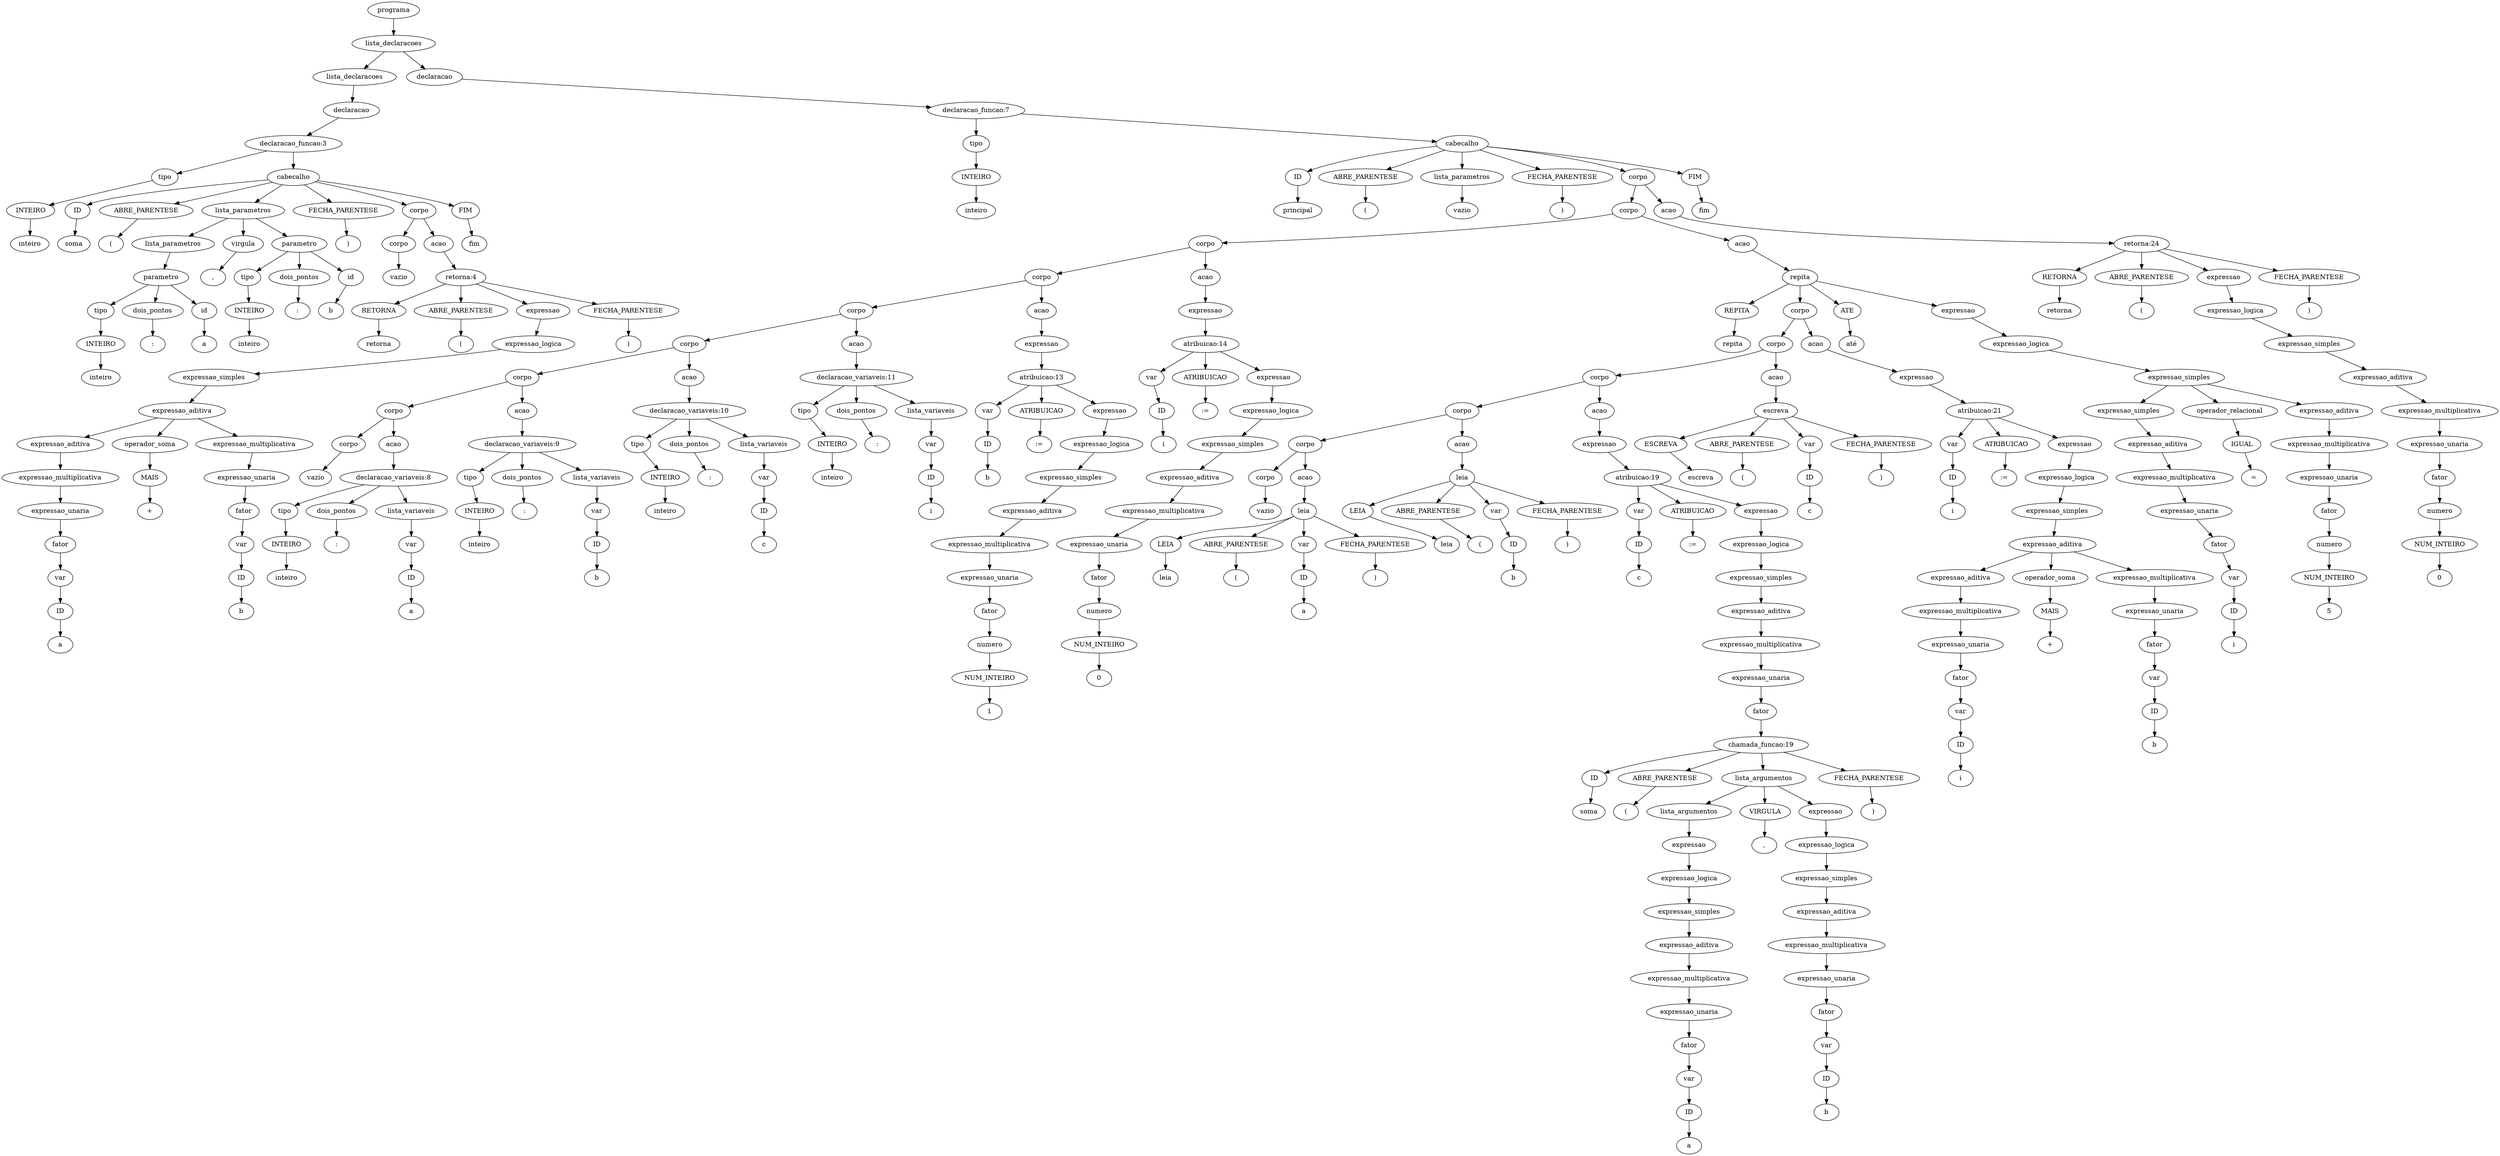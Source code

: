 digraph tree {
    "0x7fb8362558b0" [label="programa"];
    "0x7fb836256a60" [label="lista_declaracoes"];
    "0x7fb836255cd0" [label="lista_declaracoes"];
    "0x7fb8375918e0" [label="declaracao"];
    "0x7fb83685cd30" [label="declaracao_funcao:3"];
    "0x7fb8362559a0" [label="tipo"];
    "0x7fb8362559d0" [label="INTEIRO"];
    "0x7fb836255a90" [label="inteiro"];
    "0x7fb836255bb0" [label="cabecalho"];
    "0x7fb836293fa0" [label="ID"];
    "0x7fb8362933d0" [label="soma"];
    "0x7fb836293ca0" [label="ABRE_PARENTESE"];
    "0x7fb836293d30" [label="("];
    "0x7fb836255e50" [label="lista_parametros"];
    "0x7fb836255a30" [label="lista_parametros"];
    "0x7fb836255d60" [label="parametro"];
    "0x7fb8365e2970" [label="tipo"];
    "0x7fb8368d9400" [label="INTEIRO"];
    "0x7fb836255eb0" [label="inteiro"];
    "0x7fb836255dc0" [label="dois_pontos"];
    "0x7fb836255c40" [label=":"];
    "0x7fb836255ca0" [label="id"];
    "0x7fb836255ee0" [label="a"];
    "0x7fb836255fd0" [label="virgula"];
    "0x7fb836255b20" [label=","];
    "0x7fb836255c10" [label="parametro"];
    "0x7fb836255ac0" [label="tipo"];
    "0x7fb836255be0" [label="INTEIRO"];
    "0x7fb836255e20" [label="inteiro"];
    "0x7fb836255df0" [label="dois_pontos"];
    "0x7fb836255820" [label=":"];
    "0x7fb836255880" [label="id"];
    "0x7fb836255070" [label="b"];
    "0x7fb836293d90" [label="FECHA_PARENTESE"];
    "0x7fb836293460" [label=")"];
    "0x7fb836255190" [label="corpo"];
    "0x7fb836255a00" [label="corpo"];
    "0x7fb836255f40" [label="vazio"];
    "0x7fb836255160" [label="acao"];
    "0x7fb836293be0" [label="retorna:4"];
    "0x7fb836293b20" [label="RETORNA"];
    "0x7fb836293e80" [label="retorna"];
    "0x7fb836293eb0" [label="ABRE_PARENTESE"];
    "0x7fb836293f10" [label="("];
    "0x7fb8362938e0" [label="expressao"];
    "0x7fb836293880" [label="expressao_logica"];
    "0x7fb836293940" [label="expressao_simples"];
    "0x7fb836293c70" [label="expressao_aditiva"];
    "0x7fb836255250" [label="expressao_aditiva"];
    "0x7fb836293af0" [label="expressao_multiplicativa"];
    "0x7fb8362556a0" [label="expressao_unaria"];
    "0x7fb8362551f0" [label="fator"];
    "0x7fb836255b50" [label="var"];
    "0x7fb836255730" [label="ID"];
    "0x7fb836293a90" [label="a"];
    "0x7fb836293d00" [label="operador_soma"];
    "0x7fb836293a60" [label="MAIS"];
    "0x7fb836293b80" [label="+"];
    "0x7fb836293850" [label="expressao_multiplicativa"];
    "0x7fb836293b50" [label="expressao_unaria"];
    "0x7fb836293c10" [label="fator"];
    "0x7fb836293f70" [label="var"];
    "0x7fb836293a00" [label="ID"];
    "0x7fb8362937f0" [label="b"];
    "0x7fb836293d60" [label="FECHA_PARENTESE"];
    "0x7fb836293f40" [label=")"];
    "0x7fb8362934c0" [label="FIM"];
    "0x7fb8362934f0" [label="fim"];
    "0x7fb836255d30" [label="declaracao"];
    "0x7fb8362550d0" [label="declaracao_funcao:7"];
    "0x7fb836255f70" [label="tipo"];
    "0x7fb8362557f0" [label="INTEIRO"];
    "0x7fb8362555e0" [label="inteiro"];
    "0x7fb8362ce4c0" [label="cabecalho"];
    "0x7fb8362ced30" [label="ID"];
    "0x7fb8362cef10" [label="principal"];
    "0x7fb8362ce850" [label="ABRE_PARENTESE"];
    "0x7fb8362ce640" [label="("];
    "0x7fb8362939d0" [label="lista_parametros"];
    "0x7fb836293910" [label="vazio"];
    "0x7fb8362ce5b0" [label="FECHA_PARENTESE"];
    "0x7fb8362cef70" [label=")"];
    "0x7fb8362ce7c0" [label="corpo"];
    "0x7fb8362cea30" [label="corpo"];
    "0x7fb836256ee0" [label="corpo"];
    "0x7fb836262160" [label="corpo"];
    "0x7fb836262be0" [label="corpo"];
    "0x7fb8362622e0" [label="corpo"];
    "0x7fb8362627c0" [label="corpo"];
    "0x7fb8362932e0" [label="corpo"];
    "0x7fb8362935b0" [label="corpo"];
    "0x7fb836255700" [label="vazio"];
    "0x7fb836293100" [label="acao"];
    "0x7fb836293670" [label="declaracao_variaveis:8"];
    "0x7fb836293df0" [label="tipo"];
    "0x7fb8362931c0" [label="INTEIRO"];
    "0x7fb836293640" [label="inteiro"];
    "0x7fb836293760" [label="dois_pontos"];
    "0x7fb8362624f0" [label=":"];
    "0x7fb8362936d0" [label="lista_variaveis"];
    "0x7fb836293220" [label="var"];
    "0x7fb836293130" [label="ID"];
    "0x7fb8362625b0" [label="a"];
    "0x7fb836293520" [label="acao"];
    "0x7fb836262730" [label="declaracao_variaveis:9"];
    "0x7fb836293e20" [label="tipo"];
    "0x7fb8362932b0" [label="INTEIRO"];
    "0x7fb8362626d0" [label="inteiro"];
    "0x7fb836262850" [label="dois_pontos"];
    "0x7fb8362623a0" [label=":"];
    "0x7fb836262790" [label="lista_variaveis"];
    "0x7fb8362937c0" [label="var"];
    "0x7fb836293700" [label="ID"];
    "0x7fb836262700" [label="b"];
    "0x7fb8362629a0" [label="acao"];
    "0x7fb836262430" [label="declaracao_variaveis:10"];
    "0x7fb8362935e0" [label="tipo"];
    "0x7fb836293340" [label="INTEIRO"];
    "0x7fb836262400" [label="inteiro"];
    "0x7fb836262520" [label="dois_pontos"];
    "0x7fb836262d30" [label=":"];
    "0x7fb836262490" [label="lista_variaveis"];
    "0x7fb8362628b0" [label="var"];
    "0x7fb836262820" [label="ID"];
    "0x7fb836262df0" [label="c"];
    "0x7fb836262ee0" [label="acao"];
    "0x7fb836262f70" [label="declaracao_variaveis:11"];
    "0x7fb836262640" [label="tipo"];
    "0x7fb8362626a0" [label="INTEIRO"];
    "0x7fb836262f10" [label="inteiro"];
    "0x7fb836262c70" [label="dois_pontos"];
    "0x7fb836262190" [label=":"];
    "0x7fb836262fd0" [label="lista_variaveis"];
    "0x7fb836262580" [label="var"];
    "0x7fb8362624c0" [label="ID"];
    "0x7fb836262b20" [label="i"];
    "0x7fb836262b50" [label="acao"];
    "0x7fb836262dc0" [label="expressao"];
    "0x7fb836262910" [label="atribuicao:13"];
    "0x7fb836262940" [label="var"];
    "0x7fb836262610" [label="ID"];
    "0x7fb8362621f0" [label="b"];
    "0x7fb836262bb0" [label="ATRIBUICAO"];
    "0x7fb836262100" [label=":="];
    "0x7fb836262ac0" [label="expressao"];
    "0x7fb836262a60" [label="expressao_logica"];
    "0x7fb836262310" [label="expressao_simples"];
    "0x7fb8362620d0" [label="expressao_aditiva"];
    "0x7fb836262a30" [label="expressao_multiplicativa"];
    "0x7fb836262220" [label="expressao_unaria"];
    "0x7fb836262280" [label="fator"];
    "0x7fb836262cd0" [label="numero"];
    "0x7fb836262c40" [label="NUM_INTEIRO"];
    "0x7fb8362629d0" [label="1"];
    "0x7fb836256280" [label="acao"];
    "0x7fb836262f40" [label="expressao"];
    "0x7fb8362563d0" [label="atribuicao:14"];
    "0x7fb836262e80" [label="var"];
    "0x7fb8362628e0" [label="ID"];
    "0x7fb836262d60" [label="i"];
    "0x7fb836256460" [label="ATRIBUICAO"];
    "0x7fb836256fa0" [label=":="];
    "0x7fb8362563a0" [label="expressao"];
    "0x7fb836256340" [label="expressao_logica"];
    "0x7fb8362568b0" [label="expressao_simples"];
    "0x7fb836256a00" [label="expressao_aditiva"];
    "0x7fb836256b50" [label="expressao_multiplicativa"];
    "0x7fb836262e50" [label="expressao_unaria"];
    "0x7fb8362569d0" [label="fator"];
    "0x7fb836262370" [label="numero"];
    "0x7fb8362622b0" [label="NUM_INTEIRO"];
    "0x7fb836256af0" [label="0"];
    "0x7fb836256a90" [label="acao"];
    "0x7fb8362ce580" [label="repita"];
    "0x7fb8362cea60" [label="REPITA"];
    "0x7fb8362ce9d0" [label="repita"];
    "0x7fb8362cec40" [label="corpo"];
    "0x7fb836256850" [label="corpo"];
    "0x7fb836344970" [label="corpo"];
    "0x7fb836256d00" [label="corpo"];
    "0x7fb836256220" [label="corpo"];
    "0x7fb836262070" [label="corpo"];
    "0x7fb8362620a0" [label="vazio"];
    "0x7fb836256310" [label="acao"];
    "0x7fb836256880" [label="leia"];
    "0x7fb8362568e0" [label="LEIA"];
    "0x7fb836256b80" [label="leia"];
    "0x7fb836256be0" [label="ABRE_PARENTESE"];
    "0x7fb836256c10" [label="("];
    "0x7fb836256760" [label="var"];
    "0x7fb8362564c0" [label="ID"];
    "0x7fb8362561c0" [label="a"];
    "0x7fb836256c70" [label="FECHA_PARENTESE"];
    "0x7fb836256ac0" [label=")"];
    "0x7fb836256d90" [label="acao"];
    "0x7fb8362567f0" [label="leia"];
    "0x7fb836256190" [label="LEIA"];
    "0x7fb836256df0" [label="leia"];
    "0x7fb836256e20" [label="ABRE_PARENTESE"];
    "0x7fb836256e80" [label="("];
    "0x7fb836262d00" [label="var"];
    "0x7fb836262af0" [label="ID"];
    "0x7fb836256ca0" [label="b"];
    "0x7fb836256cd0" [label="FECHA_PARENTESE"];
    "0x7fb836256eb0" [label=")"];
    "0x7fb8362566a0" [label="acao"];
    "0x7fb8362560a0" [label="expressao"];
    "0x7fb8363442b0" [label="atribuicao:19"];
    "0x7fb8362567c0" [label="var"];
    "0x7fb836256430" [label="ID"];
    "0x7fb836256f10" [label="c"];
    "0x7fb836344d30" [label="ATRIBUICAO"];
    "0x7fb836309af0" [label=":="];
    "0x7fb836256130" [label="expressao"];
    "0x7fb836344d00" [label="expressao_logica"];
    "0x7fb8363443d0" [label="expressao_simples"];
    "0x7fb836256940" [label="expressao_aditiva"];
    "0x7fb836344370" [label="expressao_multiplicativa"];
    "0x7fb836256550" [label="expressao_unaria"];
    "0x7fb836256d60" [label="fator"];
    "0x7fb836256640" [label="chamada_funcao:19"];
    "0x7fb836256490" [label="ID"];
    "0x7fb836344be0" [label="soma"];
    "0x7fb836344bb0" [label="ABRE_PARENTESE"];
    "0x7fb836344eb0" [label="("];
    "0x7fb836344430" [label="lista_argumentos"];
    "0x7fb8363441c0" [label="lista_argumentos"];
    "0x7fb8363443a0" [label="expressao"];
    "0x7fb836344460" [label="expressao_logica"];
    "0x7fb836256670" [label="expressao_simples"];
    "0x7fb8362565e0" [label="expressao_aditiva"];
    "0x7fb836256730" [label="expressao_multiplicativa"];
    "0x7fb836256f70" [label="expressao_unaria"];
    "0x7fb8362565b0" [label="fator"];
    "0x7fb836256100" [label="var"];
    "0x7fb836256040" [label="ID"];
    "0x7fb8362566d0" [label="a"];
    "0x7fb836344fa0" [label="VIRGULA"];
    "0x7fb836344dc0" [label=","];
    "0x7fb8363440d0" [label="expressao"];
    "0x7fb836344df0" [label="expressao_logica"];
    "0x7fb8363445b0" [label="expressao_simples"];
    "0x7fb8363448e0" [label="expressao_aditiva"];
    "0x7fb836344790" [label="expressao_multiplicativa"];
    "0x7fb836344b80" [label="expressao_unaria"];
    "0x7fb836344640" [label="fator"];
    "0x7fb836344af0" [label="var"];
    "0x7fb8363449d0" [label="ID"];
    "0x7fb8363440a0" [label="b"];
    "0x7fb8363446d0" [label="FECHA_PARENTESE"];
    "0x7fb836344850" [label=")"];
    "0x7fb8363442e0" [label="acao"];
    "0x7fb836309fd0" [label="escreva"];
    "0x7fb836309070" [label="ESCREVA"];
    "0x7fb836309b50" [label="escreva"];
    "0x7fb8363090a0" [label="ABRE_PARENTESE"];
    "0x7fb836309f40" [label="("];
    "0x7fb8362562b0" [label="var"];
    "0x7fb836256070" [label="ID"];
    "0x7fb836256250" [label="c"];
    "0x7fb836309e80" [label="FECHA_PARENTESE"];
    "0x7fb836309f10" [label=")"];
    "0x7fb836309d00" [label="acao"];
    "0x7fb836309ac0" [label="expressao"];
    "0x7fb8363094f0" [label="atribuicao:21"];
    "0x7fb8363444c0" [label="var"];
    "0x7fb836344a00" [label="ID"];
    "0x7fb8363092e0" [label="i"];
    "0x7fb8363094c0" [label="ATRIBUICAO"];
    "0x7fb8362ce310" [label=":="];
    "0x7fb8362ce2b0" [label="expressao"];
    "0x7fb8363097c0" [label="expressao_logica"];
    "0x7fb836309820" [label="expressao_simples"];
    "0x7fb8363096d0" [label="expressao_aditiva"];
    "0x7fb8363091f0" [label="expressao_aditiva"];
    "0x7fb836309280" [label="expressao_multiplicativa"];
    "0x7fb836309be0" [label="expressao_unaria"];
    "0x7fb836309310" [label="fator"];
    "0x7fb836309910" [label="var"];
    "0x7fb836309a30" [label="ID"];
    "0x7fb836309430" [label="i"];
    "0x7fb836309700" [label="operador_soma"];
    "0x7fb8363099a0" [label="MAIS"];
    "0x7fb836309580" [label="+"];
    "0x7fb8362ce280" [label="expressao_multiplicativa"];
    "0x7fb836309df0" [label="expressao_unaria"];
    "0x7fb8363098e0" [label="fator"];
    "0x7fb8363092b0" [label="var"];
    "0x7fb836309c70" [label="ID"];
    "0x7fb8362ce220" [label="b"];
    "0x7fb8362ceac0" [label="ATE"];
    "0x7fb8362ce910" [label="até"];
    "0x7fb8362ce520" [label="expressao"];
    "0x7fb8362cedc0" [label="expressao_logica"];
    "0x7fb8362ce400" [label="expressao_simples"];
    "0x7fb8362ced00" [label="expressao_simples"];
    "0x7fb8362ce370" [label="expressao_aditiva"];
    "0x7fb836309790" [label="expressao_multiplicativa"];
    "0x7fb8362cec70" [label="expressao_unaria"];
    "0x7fb8362ce0d0" [label="fator"];
    "0x7fb836344160" [label="var"];
    "0x7fb8363447c0" [label="ID"];
    "0x7fb836309d60" [label="i"];
    "0x7fb8362ced60" [label="operador_relacional"];
    "0x7fb8362ce610" [label="IGUAL"];
    "0x7fb8362ce730" [label="="];
    "0x7fb8362ce4f0" [label="expressao_aditiva"];
    "0x7fb8362ce2e0" [label="expressao_multiplicativa"];
    "0x7fb8362ce790" [label="expressao_unaria"];
    "0x7fb8362ce6a0" [label="fator"];
    "0x7fb8362cecd0" [label="numero"];
    "0x7fb8362ceb20" [label="NUM_INTEIRO"];
    "0x7fb8362ce490" [label="5"];
    "0x7fb8362ce940" [label="acao"];
    "0x7fb8362ce100" [label="retorna:24"];
    "0x7fb8362ce820" [label="RETORNA"];
    "0x7fb8362ce9a0" [label="retorna"];
    "0x7fb8362cedf0" [label="ABRE_PARENTESE"];
    "0x7fb8362cee50" [label="("];
    "0x7fb8362ce0a0" [label="expressao"];
    "0x7fb8362ce070" [label="expressao_logica"];
    "0x7fb8362cebb0" [label="expressao_simples"];
    "0x7fb8362cef40" [label="expressao_aditiva"];
    "0x7fb8362ceb50" [label="expressao_multiplicativa"];
    "0x7fb8362ce6d0" [label="expressao_unaria"];
    "0x7fb8362ce1f0" [label="fator"];
    "0x7fb836256520" [label="numero"];
    "0x7fb836256970" [label="NUM_INTEIRO"];
    "0x7fb8362ceaf0" [label="0"];
    "0x7fb8362cee80" [label="FECHA_PARENTESE"];
    "0x7fb8362ceee0" [label=")"];
    "0x7fb8362cefd0" [label="FIM"];
    "0x7fb83625e430" [label="fim"];
    "0x7fb8362558b0" -> "0x7fb836256a60";
    "0x7fb836256a60" -> "0x7fb836255cd0";
    "0x7fb836256a60" -> "0x7fb836255d30";
    "0x7fb836255cd0" -> "0x7fb8375918e0";
    "0x7fb8375918e0" -> "0x7fb83685cd30";
    "0x7fb83685cd30" -> "0x7fb8362559a0";
    "0x7fb83685cd30" -> "0x7fb836255bb0";
    "0x7fb8362559a0" -> "0x7fb8362559d0";
    "0x7fb8362559d0" -> "0x7fb836255a90";
    "0x7fb836255bb0" -> "0x7fb836293fa0";
    "0x7fb836255bb0" -> "0x7fb836293ca0";
    "0x7fb836255bb0" -> "0x7fb836255e50";
    "0x7fb836255bb0" -> "0x7fb836293d90";
    "0x7fb836255bb0" -> "0x7fb836255190";
    "0x7fb836255bb0" -> "0x7fb8362934c0";
    "0x7fb836293fa0" -> "0x7fb8362933d0";
    "0x7fb836293ca0" -> "0x7fb836293d30";
    "0x7fb836255e50" -> "0x7fb836255a30";
    "0x7fb836255e50" -> "0x7fb836255fd0";
    "0x7fb836255e50" -> "0x7fb836255c10";
    "0x7fb836255a30" -> "0x7fb836255d60";
    "0x7fb836255d60" -> "0x7fb8365e2970";
    "0x7fb836255d60" -> "0x7fb836255dc0";
    "0x7fb836255d60" -> "0x7fb836255ca0";
    "0x7fb8365e2970" -> "0x7fb8368d9400";
    "0x7fb8368d9400" -> "0x7fb836255eb0";
    "0x7fb836255dc0" -> "0x7fb836255c40";
    "0x7fb836255ca0" -> "0x7fb836255ee0";
    "0x7fb836255fd0" -> "0x7fb836255b20";
    "0x7fb836255c10" -> "0x7fb836255ac0";
    "0x7fb836255c10" -> "0x7fb836255df0";
    "0x7fb836255c10" -> "0x7fb836255880";
    "0x7fb836255ac0" -> "0x7fb836255be0";
    "0x7fb836255be0" -> "0x7fb836255e20";
    "0x7fb836255df0" -> "0x7fb836255820";
    "0x7fb836255880" -> "0x7fb836255070";
    "0x7fb836293d90" -> "0x7fb836293460";
    "0x7fb836255190" -> "0x7fb836255a00";
    "0x7fb836255190" -> "0x7fb836255160";
    "0x7fb836255a00" -> "0x7fb836255f40";
    "0x7fb836255160" -> "0x7fb836293be0";
    "0x7fb836293be0" -> "0x7fb836293b20";
    "0x7fb836293be0" -> "0x7fb836293eb0";
    "0x7fb836293be0" -> "0x7fb8362938e0";
    "0x7fb836293be0" -> "0x7fb836293d60";
    "0x7fb836293b20" -> "0x7fb836293e80";
    "0x7fb836293eb0" -> "0x7fb836293f10";
    "0x7fb8362938e0" -> "0x7fb836293880";
    "0x7fb836293880" -> "0x7fb836293940";
    "0x7fb836293940" -> "0x7fb836293c70";
    "0x7fb836293c70" -> "0x7fb836255250";
    "0x7fb836293c70" -> "0x7fb836293d00";
    "0x7fb836293c70" -> "0x7fb836293850";
    "0x7fb836255250" -> "0x7fb836293af0";
    "0x7fb836293af0" -> "0x7fb8362556a0";
    "0x7fb8362556a0" -> "0x7fb8362551f0";
    "0x7fb8362551f0" -> "0x7fb836255b50";
    "0x7fb836255b50" -> "0x7fb836255730";
    "0x7fb836255730" -> "0x7fb836293a90";
    "0x7fb836293d00" -> "0x7fb836293a60";
    "0x7fb836293a60" -> "0x7fb836293b80";
    "0x7fb836293850" -> "0x7fb836293b50";
    "0x7fb836293b50" -> "0x7fb836293c10";
    "0x7fb836293c10" -> "0x7fb836293f70";
    "0x7fb836293f70" -> "0x7fb836293a00";
    "0x7fb836293a00" -> "0x7fb8362937f0";
    "0x7fb836293d60" -> "0x7fb836293f40";
    "0x7fb8362934c0" -> "0x7fb8362934f0";
    "0x7fb836255d30" -> "0x7fb8362550d0";
    "0x7fb8362550d0" -> "0x7fb836255f70";
    "0x7fb8362550d0" -> "0x7fb8362ce4c0";
    "0x7fb836255f70" -> "0x7fb8362557f0";
    "0x7fb8362557f0" -> "0x7fb8362555e0";
    "0x7fb8362ce4c0" -> "0x7fb8362ced30";
    "0x7fb8362ce4c0" -> "0x7fb8362ce850";
    "0x7fb8362ce4c0" -> "0x7fb8362939d0";
    "0x7fb8362ce4c0" -> "0x7fb8362ce5b0";
    "0x7fb8362ce4c0" -> "0x7fb8362ce7c0";
    "0x7fb8362ce4c0" -> "0x7fb8362cefd0";
    "0x7fb8362ced30" -> "0x7fb8362cef10";
    "0x7fb8362ce850" -> "0x7fb8362ce640";
    "0x7fb8362939d0" -> "0x7fb836293910";
    "0x7fb8362ce5b0" -> "0x7fb8362cef70";
    "0x7fb8362ce7c0" -> "0x7fb8362cea30";
    "0x7fb8362ce7c0" -> "0x7fb8362ce940";
    "0x7fb8362cea30" -> "0x7fb836256ee0";
    "0x7fb8362cea30" -> "0x7fb836256a90";
    "0x7fb836256ee0" -> "0x7fb836262160";
    "0x7fb836256ee0" -> "0x7fb836256280";
    "0x7fb836262160" -> "0x7fb836262be0";
    "0x7fb836262160" -> "0x7fb836262b50";
    "0x7fb836262be0" -> "0x7fb8362622e0";
    "0x7fb836262be0" -> "0x7fb836262ee0";
    "0x7fb8362622e0" -> "0x7fb8362627c0";
    "0x7fb8362622e0" -> "0x7fb8362629a0";
    "0x7fb8362627c0" -> "0x7fb8362932e0";
    "0x7fb8362627c0" -> "0x7fb836293520";
    "0x7fb8362932e0" -> "0x7fb8362935b0";
    "0x7fb8362932e0" -> "0x7fb836293100";
    "0x7fb8362935b0" -> "0x7fb836255700";
    "0x7fb836293100" -> "0x7fb836293670";
    "0x7fb836293670" -> "0x7fb836293df0";
    "0x7fb836293670" -> "0x7fb836293760";
    "0x7fb836293670" -> "0x7fb8362936d0";
    "0x7fb836293df0" -> "0x7fb8362931c0";
    "0x7fb8362931c0" -> "0x7fb836293640";
    "0x7fb836293760" -> "0x7fb8362624f0";
    "0x7fb8362936d0" -> "0x7fb836293220";
    "0x7fb836293220" -> "0x7fb836293130";
    "0x7fb836293130" -> "0x7fb8362625b0";
    "0x7fb836293520" -> "0x7fb836262730";
    "0x7fb836262730" -> "0x7fb836293e20";
    "0x7fb836262730" -> "0x7fb836262850";
    "0x7fb836262730" -> "0x7fb836262790";
    "0x7fb836293e20" -> "0x7fb8362932b0";
    "0x7fb8362932b0" -> "0x7fb8362626d0";
    "0x7fb836262850" -> "0x7fb8362623a0";
    "0x7fb836262790" -> "0x7fb8362937c0";
    "0x7fb8362937c0" -> "0x7fb836293700";
    "0x7fb836293700" -> "0x7fb836262700";
    "0x7fb8362629a0" -> "0x7fb836262430";
    "0x7fb836262430" -> "0x7fb8362935e0";
    "0x7fb836262430" -> "0x7fb836262520";
    "0x7fb836262430" -> "0x7fb836262490";
    "0x7fb8362935e0" -> "0x7fb836293340";
    "0x7fb836293340" -> "0x7fb836262400";
    "0x7fb836262520" -> "0x7fb836262d30";
    "0x7fb836262490" -> "0x7fb8362628b0";
    "0x7fb8362628b0" -> "0x7fb836262820";
    "0x7fb836262820" -> "0x7fb836262df0";
    "0x7fb836262ee0" -> "0x7fb836262f70";
    "0x7fb836262f70" -> "0x7fb836262640";
    "0x7fb836262f70" -> "0x7fb836262c70";
    "0x7fb836262f70" -> "0x7fb836262fd0";
    "0x7fb836262640" -> "0x7fb8362626a0";
    "0x7fb8362626a0" -> "0x7fb836262f10";
    "0x7fb836262c70" -> "0x7fb836262190";
    "0x7fb836262fd0" -> "0x7fb836262580";
    "0x7fb836262580" -> "0x7fb8362624c0";
    "0x7fb8362624c0" -> "0x7fb836262b20";
    "0x7fb836262b50" -> "0x7fb836262dc0";
    "0x7fb836262dc0" -> "0x7fb836262910";
    "0x7fb836262910" -> "0x7fb836262940";
    "0x7fb836262910" -> "0x7fb836262bb0";
    "0x7fb836262910" -> "0x7fb836262ac0";
    "0x7fb836262940" -> "0x7fb836262610";
    "0x7fb836262610" -> "0x7fb8362621f0";
    "0x7fb836262bb0" -> "0x7fb836262100";
    "0x7fb836262ac0" -> "0x7fb836262a60";
    "0x7fb836262a60" -> "0x7fb836262310";
    "0x7fb836262310" -> "0x7fb8362620d0";
    "0x7fb8362620d0" -> "0x7fb836262a30";
    "0x7fb836262a30" -> "0x7fb836262220";
    "0x7fb836262220" -> "0x7fb836262280";
    "0x7fb836262280" -> "0x7fb836262cd0";
    "0x7fb836262cd0" -> "0x7fb836262c40";
    "0x7fb836262c40" -> "0x7fb8362629d0";
    "0x7fb836256280" -> "0x7fb836262f40";
    "0x7fb836262f40" -> "0x7fb8362563d0";
    "0x7fb8362563d0" -> "0x7fb836262e80";
    "0x7fb8362563d0" -> "0x7fb836256460";
    "0x7fb8362563d0" -> "0x7fb8362563a0";
    "0x7fb836262e80" -> "0x7fb8362628e0";
    "0x7fb8362628e0" -> "0x7fb836262d60";
    "0x7fb836256460" -> "0x7fb836256fa0";
    "0x7fb8362563a0" -> "0x7fb836256340";
    "0x7fb836256340" -> "0x7fb8362568b0";
    "0x7fb8362568b0" -> "0x7fb836256a00";
    "0x7fb836256a00" -> "0x7fb836256b50";
    "0x7fb836256b50" -> "0x7fb836262e50";
    "0x7fb836262e50" -> "0x7fb8362569d0";
    "0x7fb8362569d0" -> "0x7fb836262370";
    "0x7fb836262370" -> "0x7fb8362622b0";
    "0x7fb8362622b0" -> "0x7fb836256af0";
    "0x7fb836256a90" -> "0x7fb8362ce580";
    "0x7fb8362ce580" -> "0x7fb8362cea60";
    "0x7fb8362ce580" -> "0x7fb8362cec40";
    "0x7fb8362ce580" -> "0x7fb8362ceac0";
    "0x7fb8362ce580" -> "0x7fb8362ce520";
    "0x7fb8362cea60" -> "0x7fb8362ce9d0";
    "0x7fb8362cec40" -> "0x7fb836256850";
    "0x7fb8362cec40" -> "0x7fb836309d00";
    "0x7fb836256850" -> "0x7fb836344970";
    "0x7fb836256850" -> "0x7fb8363442e0";
    "0x7fb836344970" -> "0x7fb836256d00";
    "0x7fb836344970" -> "0x7fb8362566a0";
    "0x7fb836256d00" -> "0x7fb836256220";
    "0x7fb836256d00" -> "0x7fb836256d90";
    "0x7fb836256220" -> "0x7fb836262070";
    "0x7fb836256220" -> "0x7fb836256310";
    "0x7fb836262070" -> "0x7fb8362620a0";
    "0x7fb836256310" -> "0x7fb836256880";
    "0x7fb836256880" -> "0x7fb8362568e0";
    "0x7fb836256880" -> "0x7fb836256be0";
    "0x7fb836256880" -> "0x7fb836256760";
    "0x7fb836256880" -> "0x7fb836256c70";
    "0x7fb8362568e0" -> "0x7fb836256b80";
    "0x7fb836256be0" -> "0x7fb836256c10";
    "0x7fb836256760" -> "0x7fb8362564c0";
    "0x7fb8362564c0" -> "0x7fb8362561c0";
    "0x7fb836256c70" -> "0x7fb836256ac0";
    "0x7fb836256d90" -> "0x7fb8362567f0";
    "0x7fb8362567f0" -> "0x7fb836256190";
    "0x7fb8362567f0" -> "0x7fb836256e20";
    "0x7fb8362567f0" -> "0x7fb836262d00";
    "0x7fb8362567f0" -> "0x7fb836256cd0";
    "0x7fb836256190" -> "0x7fb836256df0";
    "0x7fb836256e20" -> "0x7fb836256e80";
    "0x7fb836262d00" -> "0x7fb836262af0";
    "0x7fb836262af0" -> "0x7fb836256ca0";
    "0x7fb836256cd0" -> "0x7fb836256eb0";
    "0x7fb8362566a0" -> "0x7fb8362560a0";
    "0x7fb8362560a0" -> "0x7fb8363442b0";
    "0x7fb8363442b0" -> "0x7fb8362567c0";
    "0x7fb8363442b0" -> "0x7fb836344d30";
    "0x7fb8363442b0" -> "0x7fb836256130";
    "0x7fb8362567c0" -> "0x7fb836256430";
    "0x7fb836256430" -> "0x7fb836256f10";
    "0x7fb836344d30" -> "0x7fb836309af0";
    "0x7fb836256130" -> "0x7fb836344d00";
    "0x7fb836344d00" -> "0x7fb8363443d0";
    "0x7fb8363443d0" -> "0x7fb836256940";
    "0x7fb836256940" -> "0x7fb836344370";
    "0x7fb836344370" -> "0x7fb836256550";
    "0x7fb836256550" -> "0x7fb836256d60";
    "0x7fb836256d60" -> "0x7fb836256640";
    "0x7fb836256640" -> "0x7fb836256490";
    "0x7fb836256640" -> "0x7fb836344bb0";
    "0x7fb836256640" -> "0x7fb836344430";
    "0x7fb836256640" -> "0x7fb8363446d0";
    "0x7fb836256490" -> "0x7fb836344be0";
    "0x7fb836344bb0" -> "0x7fb836344eb0";
    "0x7fb836344430" -> "0x7fb8363441c0";
    "0x7fb836344430" -> "0x7fb836344fa0";
    "0x7fb836344430" -> "0x7fb8363440d0";
    "0x7fb8363441c0" -> "0x7fb8363443a0";
    "0x7fb8363443a0" -> "0x7fb836344460";
    "0x7fb836344460" -> "0x7fb836256670";
    "0x7fb836256670" -> "0x7fb8362565e0";
    "0x7fb8362565e0" -> "0x7fb836256730";
    "0x7fb836256730" -> "0x7fb836256f70";
    "0x7fb836256f70" -> "0x7fb8362565b0";
    "0x7fb8362565b0" -> "0x7fb836256100";
    "0x7fb836256100" -> "0x7fb836256040";
    "0x7fb836256040" -> "0x7fb8362566d0";
    "0x7fb836344fa0" -> "0x7fb836344dc0";
    "0x7fb8363440d0" -> "0x7fb836344df0";
    "0x7fb836344df0" -> "0x7fb8363445b0";
    "0x7fb8363445b0" -> "0x7fb8363448e0";
    "0x7fb8363448e0" -> "0x7fb836344790";
    "0x7fb836344790" -> "0x7fb836344b80";
    "0x7fb836344b80" -> "0x7fb836344640";
    "0x7fb836344640" -> "0x7fb836344af0";
    "0x7fb836344af0" -> "0x7fb8363449d0";
    "0x7fb8363449d0" -> "0x7fb8363440a0";
    "0x7fb8363446d0" -> "0x7fb836344850";
    "0x7fb8363442e0" -> "0x7fb836309fd0";
    "0x7fb836309fd0" -> "0x7fb836309070";
    "0x7fb836309fd0" -> "0x7fb8363090a0";
    "0x7fb836309fd0" -> "0x7fb8362562b0";
    "0x7fb836309fd0" -> "0x7fb836309e80";
    "0x7fb836309070" -> "0x7fb836309b50";
    "0x7fb8363090a0" -> "0x7fb836309f40";
    "0x7fb8362562b0" -> "0x7fb836256070";
    "0x7fb836256070" -> "0x7fb836256250";
    "0x7fb836309e80" -> "0x7fb836309f10";
    "0x7fb836309d00" -> "0x7fb836309ac0";
    "0x7fb836309ac0" -> "0x7fb8363094f0";
    "0x7fb8363094f0" -> "0x7fb8363444c0";
    "0x7fb8363094f0" -> "0x7fb8363094c0";
    "0x7fb8363094f0" -> "0x7fb8362ce2b0";
    "0x7fb8363444c0" -> "0x7fb836344a00";
    "0x7fb836344a00" -> "0x7fb8363092e0";
    "0x7fb8363094c0" -> "0x7fb8362ce310";
    "0x7fb8362ce2b0" -> "0x7fb8363097c0";
    "0x7fb8363097c0" -> "0x7fb836309820";
    "0x7fb836309820" -> "0x7fb8363096d0";
    "0x7fb8363096d0" -> "0x7fb8363091f0";
    "0x7fb8363096d0" -> "0x7fb836309700";
    "0x7fb8363096d0" -> "0x7fb8362ce280";
    "0x7fb8363091f0" -> "0x7fb836309280";
    "0x7fb836309280" -> "0x7fb836309be0";
    "0x7fb836309be0" -> "0x7fb836309310";
    "0x7fb836309310" -> "0x7fb836309910";
    "0x7fb836309910" -> "0x7fb836309a30";
    "0x7fb836309a30" -> "0x7fb836309430";
    "0x7fb836309700" -> "0x7fb8363099a0";
    "0x7fb8363099a0" -> "0x7fb836309580";
    "0x7fb8362ce280" -> "0x7fb836309df0";
    "0x7fb836309df0" -> "0x7fb8363098e0";
    "0x7fb8363098e0" -> "0x7fb8363092b0";
    "0x7fb8363092b0" -> "0x7fb836309c70";
    "0x7fb836309c70" -> "0x7fb8362ce220";
    "0x7fb8362ceac0" -> "0x7fb8362ce910";
    "0x7fb8362ce520" -> "0x7fb8362cedc0";
    "0x7fb8362cedc0" -> "0x7fb8362ce400";
    "0x7fb8362ce400" -> "0x7fb8362ced00";
    "0x7fb8362ce400" -> "0x7fb8362ced60";
    "0x7fb8362ce400" -> "0x7fb8362ce4f0";
    "0x7fb8362ced00" -> "0x7fb8362ce370";
    "0x7fb8362ce370" -> "0x7fb836309790";
    "0x7fb836309790" -> "0x7fb8362cec70";
    "0x7fb8362cec70" -> "0x7fb8362ce0d0";
    "0x7fb8362ce0d0" -> "0x7fb836344160";
    "0x7fb836344160" -> "0x7fb8363447c0";
    "0x7fb8363447c0" -> "0x7fb836309d60";
    "0x7fb8362ced60" -> "0x7fb8362ce610";
    "0x7fb8362ce610" -> "0x7fb8362ce730";
    "0x7fb8362ce4f0" -> "0x7fb8362ce2e0";
    "0x7fb8362ce2e0" -> "0x7fb8362ce790";
    "0x7fb8362ce790" -> "0x7fb8362ce6a0";
    "0x7fb8362ce6a0" -> "0x7fb8362cecd0";
    "0x7fb8362cecd0" -> "0x7fb8362ceb20";
    "0x7fb8362ceb20" -> "0x7fb8362ce490";
    "0x7fb8362ce940" -> "0x7fb8362ce100";
    "0x7fb8362ce100" -> "0x7fb8362ce820";
    "0x7fb8362ce100" -> "0x7fb8362cedf0";
    "0x7fb8362ce100" -> "0x7fb8362ce0a0";
    "0x7fb8362ce100" -> "0x7fb8362cee80";
    "0x7fb8362ce820" -> "0x7fb8362ce9a0";
    "0x7fb8362cedf0" -> "0x7fb8362cee50";
    "0x7fb8362ce0a0" -> "0x7fb8362ce070";
    "0x7fb8362ce070" -> "0x7fb8362cebb0";
    "0x7fb8362cebb0" -> "0x7fb8362cef40";
    "0x7fb8362cef40" -> "0x7fb8362ceb50";
    "0x7fb8362ceb50" -> "0x7fb8362ce6d0";
    "0x7fb8362ce6d0" -> "0x7fb8362ce1f0";
    "0x7fb8362ce1f0" -> "0x7fb836256520";
    "0x7fb836256520" -> "0x7fb836256970";
    "0x7fb836256970" -> "0x7fb8362ceaf0";
    "0x7fb8362cee80" -> "0x7fb8362ceee0";
    "0x7fb8362cefd0" -> "0x7fb83625e430";
}
